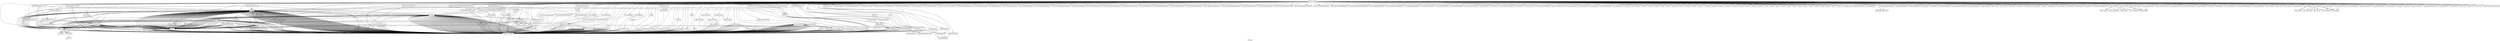 digraph "Call graph" {
	label="Call graph";

	Node0x80579baa0 [shape=record,label="{external node}"];
	Node0x80579baa0 -> Node0x80579bb30;
	Node0x80579baa0 -> Node0x80579bbf0;
	Node0x80579baa0 -> Node0x80579bc50;
	Node0x80579baa0 -> Node0x80579be60;
	Node0x80579baa0 -> Node0x80579bec0;
	Node0x80579baa0 -> Node0x80579bf20;
	Node0x80579baa0 -> Node0x80579bd10;
	Node0x80579baa0 -> Node0x80579c040;
	Node0x80579baa0 -> Node0x80579c160;
	Node0x80579baa0 -> Node0x80579c220;
	Node0x80579baa0 -> Node0x80579c280;
	Node0x80579baa0 -> Node0x80579c820;
	Node0x80579baa0 -> Node0x80579c940;
	Node0x80579baa0 -> Node0x80579cbe0;
	Node0x80579baa0 -> Node0x80579cc40;
	Node0x80579baa0 -> Node0x80579cca0;
	Node0x80579baa0 -> Node0x80579ca60;
	Node0x80579baa0 -> Node0x80579cac0;
	Node0x80579baa0 -> Node0x80579cd60;
	Node0x80579baa0 -> Node0x80579cdc0;
	Node0x80579baa0 -> Node0x80579ce80;
	Node0x80579baa0 -> Node0x80579cee0;
	Node0x80579baa0 -> Node0x80579cf40;
	Node0x80579baa0 -> Node0x80579cfa0;
	Node0x80579baa0 -> Node0x80576d000;
	Node0x80579baa0 -> Node0x80576d180;
	Node0x80579baa0 -> Node0x80576d240;
	Node0x80579baa0 -> Node0x80576d2a0;
	Node0x80579baa0 -> Node0x80576d300;
	Node0x80579baa0 -> Node0x80576d360;
	Node0x80579baa0 -> Node0x80576d3c0;
	Node0x80579baa0 -> Node0x80576d1e0;
	Node0x80579baa0 -> Node0x80576d420;
	Node0x80579baa0 -> Node0x80576d480;
	Node0x80579baa0 -> Node0x80576d4e0;
	Node0x80579baa0 -> Node0x80576d540;
	Node0x80579baa0 -> Node0x80576d5a0;
	Node0x80579baa0 -> Node0x80576d600;
	Node0x80579baa0 -> Node0x80576d660;
	Node0x80579baa0 -> Node0x80576d6c0;
	Node0x80579baa0 -> Node0x80576d720;
	Node0x80579baa0 -> Node0x80576d780;
	Node0x80579baa0 -> Node0x80576d7e0;
	Node0x80579baa0 -> Node0x80576d840;
	Node0x80579baa0 -> Node0x80576d8a0;
	Node0x80579baa0 -> Node0x80576d900;
	Node0x80579baa0 -> Node0x80576d960;
	Node0x80579baa0 -> Node0x80576d9c0;
	Node0x80579baa0 -> Node0x80576da20;
	Node0x80579baa0 -> Node0x80576da80;
	Node0x80579baa0 -> Node0x80576dae0;
	Node0x80579baa0 -> Node0x80576db40;
	Node0x80579baa0 -> Node0x80576dba0;
	Node0x80579baa0 -> Node0x80576dc00;
	Node0x80579baa0 -> Node0x80576dc60;
	Node0x80579baa0 -> Node0x80576dcc0;
	Node0x80579baa0 -> Node0x80576dd20;
	Node0x80579baa0 -> Node0x80576dd80;
	Node0x80579baa0 -> Node0x80576dde0;
	Node0x80579baa0 -> Node0x80576de40;
	Node0x80579baa0 -> Node0x80576dea0;
	Node0x80579baa0 -> Node0x80576df00;
	Node0x80579baa0 -> Node0x80576df60;
	Node0x80579baa0 -> Node0x80576dfc0;
	Node0x80579baa0 -> Node0x80576e020;
	Node0x80579baa0 -> Node0x80576e080;
	Node0x80579baa0 -> Node0x80576e0e0;
	Node0x80579baa0 -> Node0x80576e140;
	Node0x80579baa0 -> Node0x80576e1a0;
	Node0x80579baa0 -> Node0x80576e200;
	Node0x80579baa0 -> Node0x80576e260;
	Node0x80579baa0 -> Node0x80576e560;
	Node0x80579baa0 -> Node0x80576e320;
	Node0x80579baa0 -> Node0x80576e380;
	Node0x80579baa0 -> Node0x80576e5c0;
	Node0x80579baa0 -> Node0x80576e3e0;
	Node0x80579baa0 -> Node0x80576e440;
	Node0x80579baa0 -> Node0x80576e4a0;
	Node0x80579baa0 -> Node0x80576e500;
	Node0x80579baa0 -> Node0x80576e620;
	Node0x80579baa0 -> Node0x80576e680;
	Node0x80579baa0 -> Node0x80576e6e0;
	Node0x80579baa0 -> Node0x80576e740;
	Node0x80579baa0 -> Node0x80576e7a0;
	Node0x80579baa0 -> Node0x80576e800;
	Node0x80579baa0 -> Node0x80576e860;
	Node0x80579baa0 -> Node0x80576e8c0;
	Node0x80579baa0 -> Node0x80576e920;
	Node0x80579baa0 -> Node0x80576e980;
	Node0x80579baa0 -> Node0x80576e9e0;
	Node0x80579baa0 -> Node0x80576ea40;
	Node0x80579baa0 -> Node0x80576eaa0;
	Node0x80579baa0 -> Node0x80576eb00;
	Node0x80579baa0 -> Node0x80576eb60;
	Node0x80579baa0 -> Node0x80576ebc0;
	Node0x80579baa0 -> Node0x80576ec20;
	Node0x80579baa0 -> Node0x80576ec80;
	Node0x80579baa0 -> Node0x80576ece0;
	Node0x80579baa0 -> Node0x80579bf80;
	Node0x80579baa0 -> Node0x80576ed40;
	Node0x80579baa0 -> Node0x80576eda0;
	Node0x80579baa0 -> Node0x80576ee00;
	Node0x80579baa0 -> Node0x80576ee60;
	Node0x80579baa0 -> Node0x80576eec0;
	Node0x80579baa0 -> Node0x80576ef20;
	Node0x80579baa0 -> Node0x80576ef80;
	Node0x80579baa0 -> Node0x80576efe0;
	Node0x80579baa0 -> Node0x80576f040;
	Node0x80579baa0 -> Node0x80576f0a0;
	Node0x80579baa0 -> Node0x80576f100;
	Node0x80579baa0 -> Node0x80576f160;
	Node0x80579baa0 -> Node0x80576f1c0;
	Node0x80579baa0 -> Node0x80576f220;
	Node0x80579baa0 -> Node0x80576f280;
	Node0x80579baa0 -> Node0x80576f2e0;
	Node0x80579baa0 -> Node0x80576f340;
	Node0x80579baa0 -> Node0x80576f3a0;
	Node0x80579baa0 -> Node0x80576f400;
	Node0x80579baa0 -> Node0x80576f460;
	Node0x80579baa0 -> Node0x80576f4c0;
	Node0x80579baa0 -> Node0x80576f520;
	Node0x80579baa0 -> Node0x80576f580;
	Node0x80579baa0 -> Node0x80576f5e0;
	Node0x80579baa0 -> Node0x80576f640;
	Node0x80579baa0 -> Node0x80576f6a0;
	Node0x80579baa0 -> Node0x80576f700;
	Node0x80579baa0 -> Node0x80576f760;
	Node0x80579baa0 -> Node0x80576f7c0;
	Node0x80579baa0 -> Node0x80576f820;
	Node0x80579baa0 -> Node0x80576f880;
	Node0x80579baa0 -> Node0x80576f8e0;
	Node0x80579baa0 -> Node0x80576f940;
	Node0x80579baa0 -> Node0x80576f9a0;
	Node0x80579baa0 -> Node0x80576fa00;
	Node0x80579baa0 -> Node0x80576fa60;
	Node0x80579baa0 -> Node0x80576fac0;
	Node0x80579baa0 -> Node0x80576fb20;
	Node0x80579baa0 -> Node0x80576fb80;
	Node0x80579baa0 -> Node0x80576fbe0;
	Node0x80579baa0 -> Node0x80576fc40;
	Node0x80579baa0 -> Node0x80576fca0;
	Node0x80579baa0 -> Node0x80576fd00;
	Node0x80579baa0 -> Node0x80576fd60;
	Node0x80579baa0 -> Node0x80576fdc0;
	Node0x80579baa0 -> Node0x80576fe20;
	Node0x80579baa0 -> Node0x80576fe80;
	Node0x80579baa0 -> Node0x80576fee0;
	Node0x80579baa0 -> Node0x80576ff40;
	Node0x80579baa0 -> Node0x80576ffa0;
	Node0x80579baa0 -> Node0x80576d120;
	Node0x80579baa0 -> Node0x80500d000;
	Node0x80579baa0 -> Node0x80500d060;
	Node0x80579baa0 -> Node0x80579cb20;
	Node0x80579baa0 -> Node0x80500d0c0;
	Node0x80579baa0 -> Node0x80579c1c0;
	Node0x80579baa0 -> Node0x80500d120;
	Node0x80579baa0 -> Node0x80500d180;
	Node0x80579baa0 -> Node0x80500d1e0;
	Node0x80579baa0 -> Node0x80500d240;
	Node0x80579baa0 -> Node0x80500d2a0;
	Node0x80579baa0 -> Node0x80500d300;
	Node0x80579baa0 -> Node0x80500d360;
	Node0x80579baa0 -> Node0x80500d540;
	Node0x80579baa0 -> Node0x80500d600;
	Node0x80579baa0 -> Node0x80500d660;
	Node0x80579baa0 -> Node0x80500d6c0;
	Node0x80579baa0 -> Node0x80500d720;
	Node0x80579baa0 -> Node0x80500d780;
	Node0x80579baa0 -> Node0x80500d7e0;
	Node0x80579baa0 -> Node0x80500d840;
	Node0x80579baa0 -> Node0x80500d8a0;
	Node0x80579baa0 -> Node0x80500d900;
	Node0x80579baa0 -> Node0x80500d960;
	Node0x80579baa0 -> Node0x80500d9c0;
	Node0x80579baa0 -> Node0x80500da20;
	Node0x80579baa0 -> Node0x80500da80;
	Node0x80579baa0 -> Node0x80500dae0;
	Node0x80579baa0 -> Node0x80579bdd0;
	Node0x80579baa0 -> Node0x80500db40;
	Node0x80579baa0 -> Node0x80500dba0;
	Node0x80579baa0 -> Node0x80500dc00;
	Node0x80579baa0 -> Node0x80500dc60;
	Node0x80579baa0 -> Node0x80500dcc0;
	Node0x80579baa0 -> Node0x80500dd20;
	Node0x80579baa0 -> Node0x80500dd80;
	Node0x80579baa0 -> Node0x80500dde0;
	Node0x80579baa0 -> Node0x80500de40;
	Node0x80579baa0 -> Node0x80500dea0;
	Node0x80579baa0 -> Node0x80500df00;
	Node0x80579baa0 -> Node0x80500df60;
	Node0x80579baa0 -> Node0x80500e140;
	Node0x80579baa0 -> Node0x80500e200;
	Node0x80579baa0 -> Node0x80500e260;
	Node0x80579baa0 -> Node0x80500e2c0;
	Node0x80579baa0 -> Node0x80500e320;
	Node0x80579baa0 -> Node0x80500e380;
	Node0x80579baa0 -> Node0x80500e3e0;
	Node0x80579baa0 -> Node0x80500e440;
	Node0x80579baa0 -> Node0x80500e4a0;
	Node0x80579baa0 -> Node0x80500e500;
	Node0x80579baa0 -> Node0x80500e560;
	Node0x80579baa0 -> Node0x80500e5c0;
	Node0x80579baa0 -> Node0x80500e620;
	Node0x80579baa0 -> Node0x80500e680;
	Node0x80579baa0 -> Node0x80500e6e0;
	Node0x80579baa0 -> Node0x80579bfe0;
	Node0x80579baa0 -> Node0x80500e7a0;
	Node0x80579baa0 -> Node0x80500e860;
	Node0x80579baa0 -> Node0x80500e8c0;
	Node0x80579baa0 -> Node0x80500e920;
	Node0x80579baa0 -> Node0x80500eb00;
	Node0x80579baa0 -> Node0x80500ebc0;
	Node0x80579baa0 -> Node0x80500ec20;
	Node0x80579baa0 -> Node0x80500ec80;
	Node0x80579baa0 -> Node0x80500ece0;
	Node0x80579baa0 -> Node0x80500ed40;
	Node0x80579baa0 -> Node0x80500eda0;
	Node0x80579baa0 -> Node0x80500ee00;
	Node0x80579baa0 -> Node0x80500ee60;
	Node0x80579baa0 -> Node0x80500eec0;
	Node0x80579baa0 -> Node0x80500ef20;
	Node0x80579baa0 -> Node0x80500ef80;
	Node0x80579baa0 -> Node0x80500efe0;
	Node0x80579baa0 -> Node0x80500f040;
	Node0x80579baa0 -> Node0x80500f0a0;
	Node0x80579baa0 -> Node0x80500f100;
	Node0x80579baa0 -> Node0x80500f160;
	Node0x80579baa0 -> Node0x80500f220;
	Node0x80579baa0 -> Node0x80500f2e0;
	Node0x80579baa0 -> Node0x80579bd70;
	Node0x80579baa0 -> Node0x80500f340;
	Node0x80579baa0 -> Node0x80500f3a0;
	Node0x80579baa0 -> Node0x80500f400;
	Node0x80579baa0 -> Node0x80500f460;
	Node0x80579baa0 -> Node0x80500f4c0;
	Node0x80579baa0 -> Node0x80500f520;
	Node0x80579bb30 [shape=record,label="{XML_ParserCreate}"];
	Node0x80579bb30 -> Node0x80579bb90;
	Node0x80579bbf0 [shape=record,label="{llvm.dbg.value}"];
	Node0x80579bb90 [shape=record,label="{parserCreate}"];
	Node0x80579bb90 -> Node0x80579bad0;
	Node0x80579bb90 -> Node0x80579bc50;
	Node0x80579bb90 -> Node0x80579bad0;
	Node0x80579bb90 -> Node0x80579bad0;
	Node0x80579bb90 -> Node0x80579bad0;
	Node0x80579bb90 -> Node0x80579bad0;
	Node0x80579bb90 -> Node0x80579bad0;
	Node0x80579bb90 -> Node0x80579bad0;
	Node0x80579bb90 -> Node0x80579bad0;
	Node0x80579bb90 -> Node0x80579bad0;
	Node0x80579bb90 -> Node0x80579bad0;
	Node0x80579bb90 -> Node0x80579bcb0;
	Node0x80579bb90 -> Node0x80579bd10;
	Node0x80579bb90 -> Node0x80579bd70;
	Node0x80579bb90 -> Node0x80579bdd0;
	Node0x80579bc50 [shape=record,label="{malloc}"];
	Node0x80579bc50 -> Node0x80579bad0;
	Node0x80579be60 [shape=record,label="{realloc}"];
	Node0x80579be60 -> Node0x80579bad0;
	Node0x80579bec0 [shape=record,label="{free}"];
	Node0x80579bec0 -> Node0x80579bad0;
	Node0x80579bf20 [shape=record,label="{llvm.memset.p0i8.i64}"];
	Node0x80579bcb0 [shape=record,label="{parserInit}"];
	Node0x80579bcb0 -> Node0x80579bf80;
	Node0x80579bcb0 -> Node0x80579bad0;
	Node0x80579bcb0 -> Node0x80579bfe0;
	Node0x80579bd10 [shape=record,label="{XML_ParserFree}"];
	Node0x80579bd10 -> Node0x80579bad0;
	Node0x80579bd10 -> Node0x80579bad0;
	Node0x80579bd10 -> Node0x80579bad0;
	Node0x80579bd10 -> Node0x80579bad0;
	Node0x80579bd10 -> Node0x80579bad0;
	Node0x80579bd10 -> Node0x80579bad0;
	Node0x80579bd10 -> Node0x80579bad0;
	Node0x80579bd10 -> Node0x80579bad0;
	Node0x80579bd10 -> Node0x80579bad0;
	Node0x80579bd10 -> Node0x80579bad0;
	Node0x80579bd10 -> Node0x80579bad0;
	Node0x80579bd10 -> Node0x80579bad0;
	Node0x80579bd10 -> Node0x80579bad0;
	Node0x80579bd10 -> Node0x80579bad0;
	Node0x80579bd10 -> Node0x80579bad0;
	Node0x80579bd10 -> Node0x80579bad0;
	Node0x80579bd10 -> Node0x80579bad0;
	Node0x80579bd10 -> Node0x80579bad0;
	Node0x80579bd10 -> Node0x80579bad0;
	Node0x80579bd10 -> Node0x80579bad0;
	Node0x80579bd10 -> Node0x80579bad0;
	Node0x80579bd10 -> Node0x80579bad0;
	Node0x80579bd10 -> Node0x80579bad0;
	Node0x80579bd10 -> Node0x80579bad0;
	Node0x80579bd10 -> Node0x80579bad0;
	Node0x80579bd10 -> Node0x80579bad0;
	Node0x80579bd10 -> Node0x80579bad0;
	Node0x80579bd10 -> Node0x80579bad0;
	Node0x80579bd10 -> Node0x80579bad0;
	Node0x80579bd10 -> Node0x80579bad0;
	Node0x80579bd10 -> Node0x80579bad0;
	Node0x80579bd10 -> Node0x80579bad0;
	Node0x80579bd10 -> Node0x80579bad0;
	Node0x80579bd10 -> Node0x80579bad0;
	Node0x80579bd10 -> Node0x80579bad0;
	Node0x80579bd10 -> Node0x80579bad0;
	Node0x80579bd10 -> Node0x80579bad0;
	Node0x80579bd10 -> Node0x80579bad0;
	Node0x80579bd10 -> Node0x80579bad0;
	Node0x80579bd10 -> Node0x80579bad0;
	Node0x80579c040 [shape=record,label="{prologInitProcessor}"];
	Node0x80579c040 -> Node0x80579bad0;
	Node0x80579c040 -> Node0x80579c0a0;
	Node0x80579c040 -> Node0x80579bad0;
	Node0x80579c040 -> Node0x80579c100;
	Node0x80579c160 [shape=record,label="{llvm.memcpy.p0i8.p0i8.i64}"];
	Node0x80579c0a0 [shape=record,label="{handleUnknownEncoding}"];
	Node0x80579c0a0 -> Node0x80579bad0;
	Node0x80579c0a0 -> Node0x80579c1c0;
	Node0x80579c0a0 -> Node0x80579bad0;
	Node0x80579c0a0 -> Node0x80579bad0;
	Node0x80579c0a0 -> Node0x80579bad0;
	Node0x80579c0a0 -> Node0x80579bad0;
	Node0x80579c220 [shape=record,label="{prologProcessor}"];
	Node0x80579c220 -> Node0x80579bad0;
	Node0x80579c220 -> Node0x80579c100;
	Node0x80579c280 [shape=record,label="{llvm.lifetime.start.p0i8}"];
	Node0x80579c100 [shape=record,label="{doProlog}"];
	Node0x80579c100 -> Node0x80579bad0;
	Node0x80579c100 -> Node0x80579bad0;
	Node0x80579c100 -> Node0x80579c2e0;
	Node0x80579c100 -> Node0x80579c340;
	Node0x80579c100 -> Node0x80579bad0;
	Node0x80579c100 -> Node0x80579c340;
	Node0x80579c100 -> Node0x80579c340;
	Node0x80579c100 -> Node0x80579bad0;
	Node0x80579c100 -> Node0x80579c2e0;
	Node0x80579c100 -> Node0x80579c3a0;
	Node0x80579c100 -> Node0x80579bad0;
	Node0x80579c100 -> Node0x80579c340;
	Node0x80579c100 -> Node0x80579bad0;
	Node0x80579c100 -> Node0x80579c340;
	Node0x80579c100 -> Node0x80579c340;
	Node0x80579c100 -> Node0x80579bad0;
	Node0x80579c100 -> Node0x80579c340;
	Node0x80579c100 -> Node0x80579bad0;
	Node0x80579c100 -> Node0x80579c340;
	Node0x80579c100 -> Node0x80579c340;
	Node0x80579c100 -> Node0x80579bad0;
	Node0x80579c100 -> Node0x80579c3a0;
	Node0x80579c100 -> Node0x80579bad0;
	Node0x80579c100 -> Node0x80579bad0;
	Node0x80579c100 -> Node0x80579bad0;
	Node0x80579c100 -> Node0x80579c3a0;
	Node0x80579c100 -> Node0x80579bad0;
	Node0x80579c100 -> Node0x80579bad0;
	Node0x80579c100 -> Node0x80579c400;
	Node0x80579c100 -> Node0x80579bad0;
	Node0x80579c100 -> Node0x80579c340;
	Node0x80579c100 -> Node0x80579bad0;
	Node0x80579c100 -> Node0x80579c340;
	Node0x80579c100 -> Node0x80579c340;
	Node0x80579c100 -> Node0x80579c3a0;
	Node0x80579c100 -> Node0x80579c460;
	Node0x80579c100 -> Node0x80579c4c0;
	Node0x80579c100 -> Node0x80579c340;
	Node0x80579c100 -> Node0x80579c340;
	Node0x80579c100 -> Node0x80579bad0;
	Node0x80579c100 -> Node0x80579c340;
	Node0x80579c100 -> Node0x80579bad0;
	Node0x80579c100 -> Node0x80579bad0;
	Node0x80579c100 -> Node0x80579c340;
	Node0x80579c100 -> Node0x80579c340;
	Node0x80579c100 -> Node0x80579bad0;
	Node0x80579c100 -> Node0x80579c520;
	Node0x80579c100 -> Node0x80579c340;
	Node0x80579c100 -> Node0x80579bad0;
	Node0x80579c100 -> Node0x80579bad0;
	Node0x80579c100 -> Node0x80579c340;
	Node0x80579c100 -> Node0x80579c340;
	Node0x80579c100 -> Node0x80579bad0;
	Node0x80579c100 -> Node0x80579c580;
	Node0x80579c100 -> Node0x80579bad0;
	Node0x80579c100 -> Node0x80579c340;
	Node0x80579c100 -> Node0x80579bad0;
	Node0x80579c100 -> Node0x80579c340;
	Node0x80579c100 -> Node0x80579c340;
	Node0x80579c100 -> Node0x80579bad0;
	Node0x80579c100 -> Node0x80579c3a0;
	Node0x80579c100 -> Node0x80579c340;
	Node0x80579c100 -> Node0x80579bad0;
	Node0x80579c100 -> Node0x80579c340;
	Node0x80579c100 -> Node0x80579c340;
	Node0x80579c100 -> Node0x80579bad0;
	Node0x80579c100 -> Node0x80579c340;
	Node0x80579c100 -> Node0x80579bad0;
	Node0x80579c100 -> Node0x80579c340;
	Node0x80579c100 -> Node0x80579c340;
	Node0x80579c100 -> Node0x80579bad0;
	Node0x80579c100 -> Node0x80579bad0;
	Node0x80579c100 -> Node0x80579bad0;
	Node0x80579c100 -> Node0x80579c340;
	Node0x80579c100 -> Node0x80579bad0;
	Node0x80579c100 -> Node0x80579c340;
	Node0x80579c100 -> Node0x80579c340;
	Node0x80579c100 -> Node0x80579c3a0;
	Node0x80579c100 -> Node0x80579c340;
	Node0x80579c100 -> Node0x80579bad0;
	Node0x80579c100 -> Node0x80579c340;
	Node0x80579c100 -> Node0x80579c340;
	Node0x80579c100 -> Node0x80579c3a0;
	Node0x80579c100 -> Node0x80579c340;
	Node0x80579c100 -> Node0x80579bad0;
	Node0x80579c100 -> Node0x80579c340;
	Node0x80579c100 -> Node0x80579c340;
	Node0x80579c100 -> Node0x80579bad0;
	Node0x80579c100 -> Node0x80579c340;
	Node0x80579c100 -> Node0x80579bad0;
	Node0x80579c100 -> Node0x80579c340;
	Node0x80579c100 -> Node0x80579c340;
	Node0x80579c100 -> Node0x80579c340;
	Node0x80579c100 -> Node0x80579bad0;
	Node0x80579c100 -> Node0x80579c340;
	Node0x80579c100 -> Node0x80579c340;
	Node0x80579c100 -> Node0x80579bad0;
	Node0x80579c100 -> Node0x80579bad0;
	Node0x80579c100 -> Node0x80579bad0;
	Node0x80579c100 -> Node0x80579bad0;
	Node0x80579c100 -> Node0x80579bad0;
	Node0x80579c100 -> Node0x80579c5e0;
	Node0x80579c100 -> Node0x80579bad0;
	Node0x80579c100 -> Node0x80579bad0;
	Node0x80579c100 -> Node0x80579bad0;
	Node0x80579c100 -> Node0x80579c640;
	Node0x80579c100 -> Node0x80579c340;
	Node0x80579c100 -> Node0x80579bad0;
	Node0x80579c100 -> Node0x80579c340;
	Node0x80579c100 -> Node0x80579c340;
	Node0x80579c100 -> Node0x80579c3a0;
	Node0x80579c100 -> Node0x80579bad0;
	Node0x80579c100 -> Node0x80579bad0;
	Node0x80579c100 -> Node0x80579c6a0;
	Node0x80579c100 -> Node0x80579bad0;
	Node0x80579c100 -> Node0x80579c340;
	Node0x80579c100 -> Node0x80579bad0;
	Node0x80579c100 -> Node0x80579c340;
	Node0x80579c100 -> Node0x80579c340;
	Node0x80579c100 -> Node0x80579c3a0;
	Node0x80579c100 -> Node0x80579c460;
	Node0x80579c100 -> Node0x80579bad0;
	Node0x80579c100 -> Node0x80579bad0;
	Node0x80579c100 -> Node0x80579c640;
	Node0x80579c100 -> Node0x80579c340;
	Node0x80579c100 -> Node0x80579bad0;
	Node0x80579c100 -> Node0x80579c340;
	Node0x80579c100 -> Node0x80579c340;
	Node0x80579c100 -> Node0x80579c3a0;
	Node0x80579c100 -> Node0x80579c460;
	Node0x80579c100 -> Node0x80579bad0;
	Node0x80579c100 -> Node0x80579c700;
	Node0x80579c100 -> Node0x80579bad0;
	Node0x80579c100 -> Node0x80579c760;
	Node0x80579c100 -> Node0x80579c7c0;
	Node0x80579c100 -> Node0x80579bad0;
	Node0x80579c100 -> Node0x80579bad0;
	Node0x80579c100 -> Node0x80579bad0;
	Node0x80579c100 -> Node0x80579bad0;
	Node0x80579c820 [shape=record,label="{llvm.lifetime.end.p0i8}"];
	Node0x80579c2e0 [shape=record,label="{processXmlDecl}"];
	Node0x80579c2e0 -> Node0x80579bad0;
	Node0x80579c2e0 -> Node0x80579bad0;
	Node0x80579c2e0 -> Node0x80579c340;
	Node0x80579c2e0 -> Node0x80579bad0;
	Node0x80579c2e0 -> Node0x80579c340;
	Node0x80579c2e0 -> Node0x80579c340;
	Node0x80579c2e0 -> Node0x80579c340;
	Node0x80579c2e0 -> Node0x80579bad0;
	Node0x80579c2e0 -> Node0x80579c340;
	Node0x80579c2e0 -> Node0x80579c340;
	Node0x80579c2e0 -> Node0x80579bad0;
	Node0x80579c2e0 -> Node0x80579bad0;
	Node0x80579c2e0 -> Node0x80579bad0;
	Node0x80579c2e0 -> Node0x80579bad0;
	Node0x80579c2e0 -> Node0x80579bad0;
	Node0x80579c2e0 -> Node0x80579c340;
	Node0x80579c2e0 -> Node0x80579bad0;
	Node0x80579c2e0 -> Node0x80579c340;
	Node0x80579c2e0 -> Node0x80579c340;
	Node0x80579c2e0 -> Node0x80579c0a0;
	Node0x80579c5e0 [shape=record,label="{doIgnoreSection}"];
	Node0x80579c5e0 -> Node0x80579bad0;
	Node0x80579c5e0 -> Node0x80579bad0;
	Node0x80579c5e0 -> Node0x80579bad0;
	Node0x80579c5e0 -> Node0x80579bad0;
	Node0x80579c340 [shape=record,label="{poolGrow}"];
	Node0x80579c340 -> Node0x80579bad0;
	Node0x80579c340 -> Node0x80579bad0;
	Node0x80579c3a0 [shape=record,label="{lookup}"];
	Node0x80579c3a0 -> Node0x80579bad0;
	Node0x80579c3a0 -> Node0x80579c880;
	Node0x80579c3a0 -> Node0x80579c8e0;
	Node0x80579c3a0 -> Node0x80579c880;
	Node0x80579c3a0 -> Node0x80579c8e0;
	Node0x80579c3a0 -> Node0x80579bad0;
	Node0x80579c3a0 -> Node0x80579c880;
	Node0x80579c3a0 -> Node0x80579c8e0;
	Node0x80579c3a0 -> Node0x80579bad0;
	Node0x80579c3a0 -> Node0x80579bad0;
	Node0x80579c940 [shape=record,label="{contentProcessor}"];
	Node0x80579c940 -> Node0x80579c400;
	Node0x80579c940 -> Node0x80579c9a0;
	Node0x80579c400 [shape=record,label="{doContent}"];
	Node0x80579c400 -> Node0x80579bad0;
	Node0x80579c400 -> Node0x80579bad0;
	Node0x80579c400 -> Node0x80579bad0;
	Node0x80579c400 -> Node0x80579bad0;
	Node0x80579c400 -> Node0x80579bad0;
	Node0x80579c400 -> Node0x80579bad0;
	Node0x80579c400 -> Node0x80579bad0;
	Node0x80579c400 -> Node0x80579bad0;
	Node0x80579c400 -> Node0x80579bad0;
	Node0x80579c400 -> Node0x80579bad0;
	Node0x80579c400 -> Node0x80579c340;
	Node0x80579c400 -> Node0x80579bad0;
	Node0x80579c400 -> Node0x80579c340;
	Node0x80579c400 -> Node0x80579c340;
	Node0x80579c400 -> Node0x80579c3a0;
	Node0x80579c400 -> Node0x80579bad0;
	Node0x80579c400 -> Node0x80579bad0;
	Node0x80579c400 -> Node0x80579bad0;
	Node0x80579c400 -> Node0x80579bad0;
	Node0x80579c400 -> Node0x80579bad0;
	Node0x80579c400 -> Node0x80579bad0;
	Node0x80579c400 -> Node0x80579bad0;
	Node0x80579c400 -> Node0x80579bad0;
	Node0x80579c400 -> Node0x80579c6a0;
	Node0x80579c400 -> Node0x80579c340;
	Node0x80579c400 -> Node0x80579c340;
	Node0x80579c400 -> Node0x80579c340;
	Node0x80579c400 -> Node0x80579c340;
	Node0x80579c400 -> Node0x80579c340;
	Node0x80579c400 -> Node0x80579c340;
	Node0x80579c400 -> Node0x80579c340;
	Node0x80579c400 -> Node0x80579c340;
	Node0x80579c400 -> Node0x80579c340;
	Node0x80579c400 -> Node0x80579bad0;
	Node0x80579c400 -> Node0x80579bad0;
	Node0x80579c400 -> Node0x80579bad0;
	Node0x80579c400 -> Node0x80579bad0;
	Node0x80579c400 -> Node0x80579bad0;
	Node0x80579c400 -> Node0x80579bad0;
	Node0x80579c400 -> Node0x80579bad0;
	Node0x80579c400 -> Node0x80579bad0;
	Node0x80579c400 -> Node0x80579bad0;
	Node0x80579c400 -> Node0x80579bad0;
	Node0x80579c400 -> Node0x80579bad0;
	Node0x80579c400 -> Node0x80579ca00;
	Node0x80579c400 -> Node0x80579bad0;
	Node0x80579c400 -> Node0x80579bad0;
	Node0x80579c400 -> Node0x80579bad0;
	Node0x80579c400 -> Node0x80579bad0;
	Node0x80579c400 -> Node0x80579bad0;
	Node0x80579c400 -> Node0x80579c340;
	Node0x80579c400 -> Node0x80579bad0;
	Node0x80579c400 -> Node0x80579c340;
	Node0x80579c400 -> Node0x80579c340;
	Node0x80579c400 -> Node0x80579ca00;
	Node0x80579c400 -> Node0x80579bad0;
	Node0x80579c400 -> Node0x80579bad0;
	Node0x80579c400 -> Node0x80579bad0;
	Node0x80579c400 -> Node0x80579bad0;
	Node0x80579c400 -> Node0x80579bad0;
	Node0x80579c400 -> Node0x80579bad0;
	Node0x80579c400 -> Node0x80579bad0;
	Node0x80579c400 -> Node0x80579ca60;
	Node0x80579c400 -> Node0x80579bad0;
	Node0x80579c400 -> Node0x80579cac0;
	Node0x80579c400 -> Node0x80579bad0;
	Node0x80579c400 -> Node0x80579bad0;
	Node0x80579c400 -> Node0x80579bad0;
	Node0x80579c400 -> Node0x80579bad0;
	Node0x80579c400 -> Node0x80579bad0;
	Node0x80579c400 -> Node0x80579ca60;
	Node0x80579c400 -> Node0x80579bad0;
	Node0x80579c400 -> Node0x80579cb20;
	Node0x80579c400 -> Node0x80579bad0;
	Node0x80579c400 -> Node0x80579bad0;
	Node0x80579c400 -> Node0x80579bad0;
	Node0x80579c400 -> Node0x80579bad0;
	Node0x80579c400 -> Node0x80579bad0;
	Node0x80579c400 -> Node0x80579bad0;
	Node0x80579c400 -> Node0x80579bad0;
	Node0x80579c400 -> Node0x80579bad0;
	Node0x80579c400 -> Node0x80579bad0;
	Node0x80579c400 -> Node0x80579bad0;
	Node0x80579c400 -> Node0x80579bad0;
	Node0x80579c400 -> Node0x80579bad0;
	Node0x80579c400 -> Node0x80579cb80;
	Node0x80579c400 -> Node0x80579bad0;
	Node0x80579c400 -> Node0x80579bad0;
	Node0x80579c400 -> Node0x80579bad0;
	Node0x80579c400 -> Node0x80579bad0;
	Node0x80579c400 -> Node0x80579bad0;
	Node0x80579c400 -> Node0x80579bad0;
	Node0x80579c400 -> Node0x80579bad0;
	Node0x80579c400 -> Node0x80579bad0;
	Node0x80579c400 -> Node0x80579bad0;
	Node0x80579c400 -> Node0x80579bad0;
	Node0x80579c400 -> Node0x80579bad0;
	Node0x80579c400 -> Node0x80579bad0;
	Node0x80579c400 -> Node0x80579c760;
	Node0x80579c400 -> Node0x80579c7c0;
	Node0x80579c400 -> Node0x80579bad0;
	Node0x80579c400 -> Node0x80579bad0;
	Node0x80579c400 -> Node0x80579bad0;
	Node0x80579c460 [shape=record,label="{setElementTypePrefix}"];
	Node0x80579c460 -> Node0x80579c340;
	Node0x80579c460 -> Node0x80579c340;
	Node0x80579c460 -> Node0x80579c3a0;
	Node0x80579c4c0 [shape=record,label="{getAttributeId}"];
	Node0x80579c4c0 -> Node0x80579c340;
	Node0x80579c4c0 -> Node0x80579c340;
	Node0x80579c4c0 -> Node0x80579bad0;
	Node0x80579c4c0 -> Node0x80579c340;
	Node0x80579c4c0 -> Node0x80579c340;
	Node0x80579c4c0 -> Node0x80579c3a0;
	Node0x80579c4c0 -> Node0x80579c3a0;
	Node0x80579c4c0 -> Node0x80579c340;
	Node0x80579c4c0 -> Node0x80579c340;
	Node0x80579c4c0 -> Node0x80579c3a0;
	Node0x80579c520 [shape=record,label="{appendAttributeValue}"];
	Node0x80579c520 -> Node0x80579bad0;
	Node0x80579c520 -> Node0x80579bad0;
	Node0x80579c520 -> Node0x80579cb20;
	Node0x80579c520 -> Node0x80579c340;
	Node0x80579c520 -> Node0x80579c340;
	Node0x80579c520 -> Node0x80579bad0;
	Node0x80579c520 -> Node0x80579c340;
	Node0x80579c520 -> Node0x80579c340;
	Node0x80579c520 -> Node0x80579bad0;
	Node0x80579c520 -> Node0x80579c340;
	Node0x80579c520 -> Node0x80579c340;
	Node0x80579c520 -> Node0x80579bad0;
	Node0x80579c520 -> Node0x80579c340;
	Node0x80579c520 -> Node0x80579c340;
	Node0x80579c520 -> Node0x80579c3a0;
	Node0x80579c520 -> Node0x80579c520;
	Node0x80579c580 [shape=record,label="{storeEntityValue}"];
	Node0x80579c580 -> Node0x80579c340;
	Node0x80579c580 -> Node0x80579bad0;
	Node0x80579c580 -> Node0x80579c340;
	Node0x80579c580 -> Node0x80579bad0;
	Node0x80579c580 -> Node0x80579c340;
	Node0x80579c580 -> Node0x80579c340;
	Node0x80579c580 -> Node0x80579c3a0;
	Node0x80579c580 -> Node0x80579bad0;
	Node0x80579c580 -> Node0x80579c580;
	Node0x80579c580 -> Node0x80579c340;
	Node0x80579c580 -> Node0x80579bad0;
	Node0x80579c580 -> Node0x80579c340;
	Node0x80579c580 -> Node0x80579c340;
	Node0x80579c580 -> Node0x80579bad0;
	Node0x80579c580 -> Node0x80579cb20;
	Node0x80579c580 -> Node0x80579c340;
	Node0x80579cbe0 [shape=record,label="{ignoreSectionProcessor}"];
	Node0x80579cbe0 -> Node0x80579c5e0;
	Node0x80579cbe0 -> Node0x80579bad0;
	Node0x80579cbe0 -> Node0x80579c100;
	Node0x80579c640 [shape=record,label="{nextScaffoldPart}"];
	Node0x80579c640 -> Node0x80579bad0;
	Node0x80579c640 -> Node0x80579bad0;
	Node0x80579c640 -> Node0x80579bad0;
	Node0x80579c6a0 [shape=record,label="{processInternalEntity}"];
	Node0x80579c6a0 -> Node0x80579bad0;
	Node0x80579c6a0 -> Node0x80579bad0;
	Node0x80579c6a0 -> Node0x80579c100;
	Node0x80579c6a0 -> Node0x80579c400;
	Node0x80579c700 [shape=record,label="{build_node}"];
	Node0x80579c700 -> Node0x80579c700;
	Node0x80579c760 [shape=record,label="{reportProcessingInstruction}"];
	Node0x80579c760 -> Node0x80579bad0;
	Node0x80579c760 -> Node0x80579bad0;
	Node0x80579c760 -> Node0x80579bad0;
	Node0x80579c760 -> Node0x80579bad0;
	Node0x80579c760 -> Node0x80579c340;
	Node0x80579c760 -> Node0x80579bad0;
	Node0x80579c760 -> Node0x80579c340;
	Node0x80579c760 -> Node0x80579c340;
	Node0x80579c760 -> Node0x80579bad0;
	Node0x80579c760 -> Node0x80579c340;
	Node0x80579c760 -> Node0x80579bad0;
	Node0x80579c760 -> Node0x80579c340;
	Node0x80579c760 -> Node0x80579c340;
	Node0x80579c760 -> Node0x80579bad0;
	Node0x80579c7c0 [shape=record,label="{reportComment}"];
	Node0x80579c7c0 -> Node0x80579bad0;
	Node0x80579c7c0 -> Node0x80579bad0;
	Node0x80579c7c0 -> Node0x80579bad0;
	Node0x80579c7c0 -> Node0x80579c340;
	Node0x80579c7c0 -> Node0x80579bad0;
	Node0x80579c7c0 -> Node0x80579c340;
	Node0x80579c7c0 -> Node0x80579c340;
	Node0x80579c7c0 -> Node0x80579bad0;
	Node0x80579cc40 [shape=record,label="{internalEntityProcessor}"];
	Node0x80579cc40 -> Node0x80579bad0;
	Node0x80579cc40 -> Node0x80579c100;
	Node0x80579cc40 -> Node0x80579c400;
	Node0x80579cc40 -> Node0x80579bad0;
	Node0x80579cc40 -> Node0x80579c100;
	Node0x80579cc40 -> Node0x80579c400;
	Node0x80579cca0 [shape=record,label="{llvm.dbg.declare}"];
	Node0x80579ca00 [shape=record,label="{storeAtts}"];
	Node0x80579ca00 -> Node0x80579c3a0;
	Node0x80579ca00 -> Node0x80579c340;
	Node0x80579ca00 -> Node0x80579c3a0;
	Node0x80579ca00 -> Node0x80579c460;
	Node0x80579ca00 -> Node0x80579bad0;
	Node0x80579ca00 -> Node0x80579bad0;
	Node0x80579ca00 -> Node0x80579bad0;
	Node0x80579ca00 -> Node0x80579bad0;
	Node0x80579ca00 -> Node0x80579c4c0;
	Node0x80579ca00 -> Node0x80579c520;
	Node0x80579ca00 -> Node0x80579c340;
	Node0x80579ca00 -> Node0x80579c340;
	Node0x80579ca00 -> Node0x80579bad0;
	Node0x80579ca00 -> Node0x80579c340;
	Node0x80579ca00 -> Node0x80579c340;
	Node0x80579ca00 -> Node0x80579cd00;
	Node0x80579ca00 -> Node0x80579bad0;
	Node0x80579ca00 -> Node0x80579c4c0;
	Node0x80579ca00 -> Node0x80579cd00;
	Node0x80579ca00 -> Node0x80579bad0;
	Node0x80579ca00 -> Node0x80579c3a0;
	Node0x80579ca00 -> Node0x80579c340;
	Node0x80579ca00 -> Node0x80579c880;
	Node0x80579ca00 -> Node0x80579c880;
	Node0x80579ca00 -> Node0x80579c340;
	Node0x80579ca00 -> Node0x80579c8e0;
	Node0x80579ca00 -> Node0x80579c340;
	Node0x80579ca00 -> Node0x80579bad0;
	Node0x80579ca00 -> Node0x80579bad0;
	Node0x80579ca60 [shape=record,label="{epilogProcessor}"];
	Node0x80579ca60 -> Node0x80579bad0;
	Node0x80579ca60 -> Node0x80579bad0;
	Node0x80579ca60 -> Node0x80579bad0;
	Node0x80579ca60 -> Node0x80579bad0;
	Node0x80579ca60 -> Node0x80579bad0;
	Node0x80579ca60 -> Node0x80579bad0;
	Node0x80579ca60 -> Node0x80579bad0;
	Node0x80579ca60 -> Node0x80579c760;
	Node0x80579ca60 -> Node0x80579c7c0;
	Node0x80579cac0 [shape=record,label="{memcmp}"];
	Node0x80579cac0 -> Node0x80579bad0;
	Node0x80579cb80 [shape=record,label="{doCdataSection}"];
	Node0x80579cb80 -> Node0x80579bad0;
	Node0x80579cb80 -> Node0x80579bad0;
	Node0x80579cb80 -> Node0x80579bad0;
	Node0x80579cb80 -> Node0x80579bad0;
	Node0x80579cb80 -> Node0x80579bad0;
	Node0x80579cb80 -> Node0x80579bad0;
	Node0x80579cb80 -> Node0x80579bad0;
	Node0x80579cb80 -> Node0x80579bad0;
	Node0x80579cb80 -> Node0x80579bad0;
	Node0x80579cb80 -> Node0x80579bad0;
	Node0x80579cb80 -> Node0x80579bad0;
	Node0x80579cb80 -> Node0x80579bad0;
	Node0x80579cb80 -> Node0x80579bad0;
	Node0x80579cb80 -> Node0x80579bad0;
	Node0x80579cb80 -> Node0x80579bad0;
	Node0x80579cd60 [shape=record,label="{cdataSectionProcessor}"];
	Node0x80579cd60 -> Node0x80579cb80;
	Node0x80579cd60 -> Node0x80579c400;
	Node0x80579cd60 -> Node0x80579bad0;
	Node0x80579cd60 -> Node0x80579c400;
	Node0x80579cd60 -> Node0x80579bad0;
	Node0x80579cdc0 [shape=record,label="{externalEntityContentProcessor}"];
	Node0x80579cdc0 -> Node0x80579c400;
	Node0x80579cdc0 -> Node0x80579c9a0;
	Node0x80579c9a0 [shape=record,label="{storeRawNames}"];
	Node0x80579c9a0 -> Node0x80579bad0;
	Node0x80579cd00 [shape=record,label="{addBinding}"];
	Node0x80579cd00 -> Node0x80579bad0;
	Node0x80579cd00 -> Node0x80579bad0;
	Node0x80579cd00 -> Node0x80579bad0;
	Node0x80579cd00 -> Node0x80579bad0;
	Node0x80579cd00 -> Node0x80579bad0;
	Node0x80579c880 [shape=record,label="{sip24_update}"];
	Node0x80579c880 -> Node0x80579ce20;
	Node0x80579c8e0 [shape=record,label="{sip24_final}"];
	Node0x80579ce20 [shape=record,label="{sip_round}"];
	Node0x80579ce80 [shape=record,label="{XML_ParserCreate_MM}"];
	Node0x80579ce80 -> Node0x80579bb90;
	Node0x80579cee0 [shape=record,label="{XML_ParserCreateNS}"];
	Node0x80579cee0 -> Node0x80579bb90;
	Node0x80579cf40 [shape=record,label="{XML_ParserReset}"];
	Node0x80579cf40 -> Node0x80579bad0;
	Node0x80579cf40 -> Node0x80579bad0;
	Node0x80579cf40 -> Node0x80579bad0;
	Node0x80579cf40 -> Node0x80579bcb0;
	Node0x80579cf40 -> Node0x80579bad0;
	Node0x80579cf40 -> Node0x80579bad0;
	Node0x80579cf40 -> Node0x80579bad0;
	Node0x80579cf40 -> Node0x80579bad0;
	Node0x80579cf40 -> Node0x80579bad0;
	Node0x80579cf40 -> Node0x80579bad0;
	Node0x80579cf40 -> Node0x80579bad0;
	Node0x80579cf40 -> Node0x80579bad0;
	Node0x80579cfa0 [shape=record,label="{XML_SetEncoding}"];
	Node0x80579cfa0 -> Node0x80579bad0;
	Node0x80579cfa0 -> Node0x80579bad0;
	Node0x80576d000 [shape=record,label="{XML_ExternalEntityParserCreate}"];
	Node0x80576d000 -> Node0x80579bb90;
	Node0x80576d000 -> Node0x80579bb90;
	Node0x80576d000 -> Node0x80579c340;
	Node0x80576d000 -> Node0x80579c3a0;
	Node0x80576d000 -> Node0x80579c340;
	Node0x80576d000 -> Node0x80579c340;
	Node0x80576d000 -> Node0x80579c3a0;
	Node0x80576d000 -> Node0x80579c3a0;
	Node0x80576d000 -> Node0x80579c340;
	Node0x80576d000 -> Node0x80579c3a0;
	Node0x80576d000 -> Node0x80579bad0;
	Node0x80576d000 -> Node0x80579c3a0;
	Node0x80576d000 -> Node0x80579c3a0;
	Node0x80576d000 -> Node0x80579c3a0;
	Node0x80576d000 -> Node0x80579c340;
	Node0x80576d000 -> Node0x80576d060;
	Node0x80576d000 -> Node0x80576d060;
	Node0x80576d000 -> Node0x80576d0c0;
	Node0x80576d000 -> Node0x80579bd10;
	Node0x80576d000 -> Node0x80576d120;
	Node0x80576d060 [shape=record,label="{copyEntityTable}"];
	Node0x80576d060 -> Node0x80579c340;
	Node0x80576d060 -> Node0x80579c3a0;
	Node0x80576d060 -> Node0x80579c340;
	Node0x80576d060 -> Node0x80579c340;
	Node0x80576d060 -> Node0x80579c340;
	Node0x80576d060 -> Node0x80579c340;
	Node0x80576d060 -> Node0x80579c340;
	Node0x80576d060 -> Node0x80579c340;
	Node0x80576d0c0 [shape=record,label="{setContext}"];
	Node0x80576d0c0 -> Node0x80579c340;
	Node0x80576d0c0 -> Node0x80579c3a0;
	Node0x80576d0c0 -> Node0x80579c340;
	Node0x80576d0c0 -> Node0x80579c3a0;
	Node0x80576d0c0 -> Node0x80579c340;
	Node0x80576d0c0 -> Node0x80579c340;
	Node0x80576d0c0 -> Node0x80579c340;
	Node0x80576d0c0 -> Node0x80579cd00;
	Node0x80576d0c0 -> Node0x80579c340;
	Node0x80576d180 [shape=record,label="{externalEntityInitProcessor}"];
	Node0x80576d180 -> Node0x80579bad0;
	Node0x80576d180 -> Node0x80579c0a0;
	Node0x80576d180 -> Node0x80579bad0;
	Node0x80576d180 -> Node0x80576d1e0;
	Node0x80576d240 [shape=record,label="{externalParEntInitProcessor}"];
	Node0x80576d240 -> Node0x80579bad0;
	Node0x80576d240 -> Node0x80579c0a0;
	Node0x80576d240 -> Node0x80576d2a0;
	Node0x80576d240 -> Node0x80579bad0;
	Node0x80576d240 -> Node0x80579bad0;
	Node0x80576d240 -> Node0x80579c100;
	Node0x80576d2a0 [shape=record,label="{entityValueInitProcessor}"];
	Node0x80576d2a0 -> Node0x80579bad0;
	Node0x80576d2a0 -> Node0x80579c580;
	Node0x80576d2a0 -> Node0x80579c2e0;
	Node0x80576d2a0 -> Node0x80579bad0;
	Node0x80576d2a0 -> Node0x80579c580;
	Node0x80576d2a0 -> Node0x80579bad0;
	Node0x80576d2a0 -> Node0x80579bad0;
	Node0x80576d300 [shape=record,label="{externalParEntProcessor}"];
	Node0x80576d300 -> Node0x80579bad0;
	Node0x80576d300 -> Node0x80579bad0;
	Node0x80576d300 -> Node0x80579c100;
	Node0x80576d360 [shape=record,label="{entityValueProcessor}"];
	Node0x80576d360 -> Node0x80579bad0;
	Node0x80576d360 -> Node0x80579c580;
	Node0x80576d360 -> Node0x80579bad0;
	Node0x80576d3c0 [shape=record,label="{externalEntityInitProcessor2}"];
	Node0x80576d3c0 -> Node0x80579bad0;
	Node0x80576d3c0 -> Node0x80576d1e0;
	Node0x80576d1e0 [shape=record,label="{externalEntityInitProcessor3}"];
	Node0x80576d1e0 -> Node0x80579bad0;
	Node0x80576d1e0 -> Node0x80579c2e0;
	Node0x80576d1e0 -> Node0x80579c400;
	Node0x80576d1e0 -> Node0x80579bad0;
	Node0x80576d420 [shape=record,label="{XML_UseParserAsHandlerArg}"];
	Node0x80576d480 [shape=record,label="{XML_UseForeignDTD}"];
	Node0x80576d4e0 [shape=record,label="{XML_SetReturnNSTriplet}"];
	Node0x80576d540 [shape=record,label="{XML_SetUserData}"];
	Node0x80576d5a0 [shape=record,label="{XML_SetBase}"];
	Node0x80576d5a0 -> Node0x80579c340;
	Node0x80576d600 [shape=record,label="{XML_GetBase}"];
	Node0x80576d660 [shape=record,label="{XML_GetSpecifiedAttributeCount}"];
	Node0x80576d6c0 [shape=record,label="{XML_GetIdAttributeIndex}"];
	Node0x80576d720 [shape=record,label="{XML_SetElementHandler}"];
	Node0x80576d780 [shape=record,label="{XML_SetStartElementHandler}"];
	Node0x80576d7e0 [shape=record,label="{XML_SetEndElementHandler}"];
	Node0x80576d840 [shape=record,label="{XML_SetCharacterDataHandler}"];
	Node0x80576d8a0 [shape=record,label="{XML_SetProcessingInstructionHandler}"];
	Node0x80576d900 [shape=record,label="{XML_SetCommentHandler}"];
	Node0x80576d960 [shape=record,label="{XML_SetCdataSectionHandler}"];
	Node0x80576d9c0 [shape=record,label="{XML_SetStartCdataSectionHandler}"];
	Node0x80576da20 [shape=record,label="{XML_SetEndCdataSectionHandler}"];
	Node0x80576da80 [shape=record,label="{XML_SetDefaultHandler}"];
	Node0x80576dae0 [shape=record,label="{XML_SetDefaultHandlerExpand}"];
	Node0x80576db40 [shape=record,label="{XML_SetDoctypeDeclHandler}"];
	Node0x80576dba0 [shape=record,label="{XML_SetStartDoctypeDeclHandler}"];
	Node0x80576dc00 [shape=record,label="{XML_SetEndDoctypeDeclHandler}"];
	Node0x80576dc60 [shape=record,label="{XML_SetUnparsedEntityDeclHandler}"];
	Node0x80576dcc0 [shape=record,label="{XML_SetNotationDeclHandler}"];
	Node0x80576dd20 [shape=record,label="{XML_SetNamespaceDeclHandler}"];
	Node0x80576dd80 [shape=record,label="{XML_SetStartNamespaceDeclHandler}"];
	Node0x80576dde0 [shape=record,label="{XML_SetEndNamespaceDeclHandler}"];
	Node0x80576de40 [shape=record,label="{XML_SetNotStandaloneHandler}"];
	Node0x80576dea0 [shape=record,label="{XML_SetExternalEntityRefHandler}"];
	Node0x80576df00 [shape=record,label="{XML_SetExternalEntityRefHandlerArg}"];
	Node0x80576df60 [shape=record,label="{XML_SetSkippedEntityHandler}"];
	Node0x80576dfc0 [shape=record,label="{XML_SetUnknownEncodingHandler}"];
	Node0x80576e020 [shape=record,label="{XML_SetElementDeclHandler}"];
	Node0x80576e080 [shape=record,label="{XML_SetAttlistDeclHandler}"];
	Node0x80576e0e0 [shape=record,label="{XML_SetEntityDeclHandler}"];
	Node0x80576e140 [shape=record,label="{XML_SetXmlDeclHandler}"];
	Node0x80576e1a0 [shape=record,label="{XML_SetParamEntityParsing}"];
	Node0x80576e200 [shape=record,label="{XML_SetHashSalt}"];
	Node0x80576e260 [shape=record,label="{XML_Parse}"];
	Node0x80576e260 -> Node0x80576e2c0;
	Node0x80576e260 -> Node0x80579bad0;
	Node0x80576e260 -> Node0x80579bad0;
	Node0x80576e260 -> Node0x80576e320;
	Node0x80576e260 -> Node0x80576e380;
	Node0x80576e2c0 [shape=record,label="{startParsing}"];
	Node0x80576e2c0 -> Node0x80576e3e0;
	Node0x80576e2c0 -> Node0x80576e440;
	Node0x80576e2c0 -> Node0x80576e4a0;
	Node0x80576e2c0 -> Node0x80576e500;
	Node0x80576e2c0 -> Node0x80576d0c0;
	Node0x80576e560 [shape=record,label="{errorProcessor}"];
	Node0x80576e320 [shape=record,label="{XML_GetBuffer}"];
	Node0x80576e320 -> Node0x80579bad0;
	Node0x80576e320 -> Node0x80579bad0;
	Node0x80576e380 [shape=record,label="{XML_ParseBuffer}"];
	Node0x80576e380 -> Node0x80576e2c0;
	Node0x80576e380 -> Node0x80579bad0;
	Node0x80576e380 -> Node0x80579bad0;
	Node0x80576e5c0 [shape=record,label="{llvm.memmove.p0i8.p0i8.i64}"];
	Node0x80576e3e0 [shape=record,label="{arc4random_buf}"];
	Node0x80576e3e0 -> Node0x80579bad0;
	Node0x80576e440 [shape=record,label="{getenv}"];
	Node0x80576e440 -> Node0x80579bad0;
	Node0x80576e4a0 [shape=record,label="{strcmp}"];
	Node0x80576e4a0 -> Node0x80579bad0;
	Node0x80576e500 [shape=record,label="{fprintf}"];
	Node0x80576e500 -> Node0x80579bad0;
	Node0x80576e620 [shape=record,label="{XML_StopParser}"];
	Node0x80576e680 [shape=record,label="{XML_ResumeParser}"];
	Node0x80576e680 -> Node0x80579bad0;
	Node0x80576e680 -> Node0x80579bad0;
	Node0x80576e6e0 [shape=record,label="{XML_GetParsingStatus}"];
	Node0x80576e6e0 -> Node0x80576e740;
	Node0x80576e740 [shape=record,label="{__assert}"];
	Node0x80576e740 -> Node0x80579bad0;
	Node0x80576e7a0 [shape=record,label="{XML_GetErrorCode}"];
	Node0x80576e800 [shape=record,label="{XML_GetCurrentByteIndex}"];
	Node0x80576e860 [shape=record,label="{XML_GetCurrentByteCount}"];
	Node0x80576e8c0 [shape=record,label="{XML_GetInputContext}"];
	Node0x80576e920 [shape=record,label="{XML_GetCurrentLineNumber}"];
	Node0x80576e920 -> Node0x80579bad0;
	Node0x80576e980 [shape=record,label="{XML_GetCurrentColumnNumber}"];
	Node0x80576e980 -> Node0x80579bad0;
	Node0x80576e9e0 [shape=record,label="{XML_FreeContentModel}"];
	Node0x80576e9e0 -> Node0x80579bad0;
	Node0x80576ea40 [shape=record,label="{XML_MemMalloc}"];
	Node0x80576ea40 -> Node0x80579bad0;
	Node0x80576eaa0 [shape=record,label="{XML_MemRealloc}"];
	Node0x80576eaa0 -> Node0x80579bad0;
	Node0x80576eb00 [shape=record,label="{XML_MemFree}"];
	Node0x80576eb00 -> Node0x80579bad0;
	Node0x80576eb60 [shape=record,label="{XML_DefaultCurrent}"];
	Node0x80576eb60 -> Node0x80579bad0;
	Node0x80576eb60 -> Node0x80579bad0;
	Node0x80576eb60 -> Node0x80579bad0;
	Node0x80576eb60 -> Node0x80579bad0;
	Node0x80576eb60 -> Node0x80579bad0;
	Node0x80576eb60 -> Node0x80579bad0;
	Node0x80576ebc0 [shape=record,label="{XML_ErrorString}"];
	Node0x80576ec20 [shape=record,label="{XML_ExpatVersion}"];
	Node0x80576ec80 [shape=record,label="{XML_ExpatVersionInfo}"];
	Node0x80576ece0 [shape=record,label="{XML_GetFeatureList}"];
	Node0x80579bf80 [shape=record,label="{XmlPrologStateInit}"];
	Node0x80576ed40 [shape=record,label="{prolog0}"];
	Node0x80576ed40 -> Node0x80579bad0;
	Node0x80576eda0 [shape=record,label="{prolog1}"];
	Node0x80576eda0 -> Node0x80579bad0;
	Node0x80576ee00 [shape=record,label="{doctype0}"];
	Node0x80576ee60 [shape=record,label="{error}"];
	Node0x80576eec0 [shape=record,label="{doctype1}"];
	Node0x80576eec0 -> Node0x80579bad0;
	Node0x80576eec0 -> Node0x80579bad0;
	Node0x80576ef20 [shape=record,label="{internalSubset}"];
	Node0x80576ef20 -> Node0x80579bad0;
	Node0x80576ef20 -> Node0x80579bad0;
	Node0x80576ef20 -> Node0x80579bad0;
	Node0x80576ef20 -> Node0x80579bad0;
	Node0x80576ef80 [shape=record,label="{prolog2}"];
	Node0x80576efe0 [shape=record,label="{doctype3}"];
	Node0x80576f040 [shape=record,label="{doctype2}"];
	Node0x80576f0a0 [shape=record,label="{doctype4}"];
	Node0x80576f100 [shape=record,label="{entity0}"];
	Node0x80576f160 [shape=record,label="{attlist0}"];
	Node0x80576f1c0 [shape=record,label="{element0}"];
	Node0x80576f220 [shape=record,label="{notation0}"];
	Node0x80576f280 [shape=record,label="{doctype5}"];
	Node0x80576f2e0 [shape=record,label="{notation1}"];
	Node0x80576f2e0 -> Node0x80579bad0;
	Node0x80576f2e0 -> Node0x80579bad0;
	Node0x80576f340 [shape=record,label="{notation3}"];
	Node0x80576f3a0 [shape=record,label="{notation2}"];
	Node0x80576f400 [shape=record,label="{notation4}"];
	Node0x80576f460 [shape=record,label="{declClose}"];
	Node0x80576f4c0 [shape=record,label="{externalSubset1}"];
	Node0x80576f4c0 -> Node0x80576ef20;
	Node0x80576f520 [shape=record,label="{condSect0}"];
	Node0x80576f520 -> Node0x80579bad0;
	Node0x80576f520 -> Node0x80579bad0;
	Node0x80576f580 [shape=record,label="{condSect1}"];
	Node0x80576f5e0 [shape=record,label="{condSect2}"];
	Node0x80576f640 [shape=record,label="{element1}"];
	Node0x80576f640 -> Node0x80579bad0;
	Node0x80576f640 -> Node0x80579bad0;
	Node0x80576f6a0 [shape=record,label="{element2}"];
	Node0x80576f6a0 -> Node0x80579bad0;
	Node0x80576f700 [shape=record,label="{element3}"];
	Node0x80576f760 [shape=record,label="{element6}"];
	Node0x80576f7c0 [shape=record,label="{element7}"];
	Node0x80576f820 [shape=record,label="{element4}"];
	Node0x80576f880 [shape=record,label="{element5}"];
	Node0x80576f8e0 [shape=record,label="{attlist1}"];
	Node0x80576f940 [shape=record,label="{attlist2}"];
	Node0x80576f940 -> Node0x80579bad0;
	Node0x80576f940 -> Node0x80579bad0;
	Node0x80576f940 -> Node0x80579bad0;
	Node0x80576f940 -> Node0x80579bad0;
	Node0x80576f940 -> Node0x80579bad0;
	Node0x80576f940 -> Node0x80579bad0;
	Node0x80576f940 -> Node0x80579bad0;
	Node0x80576f940 -> Node0x80579bad0;
	Node0x80576f940 -> Node0x80579bad0;
	Node0x80576f9a0 [shape=record,label="{attlist8}"];
	Node0x80576f9a0 -> Node0x80579bad0;
	Node0x80576f9a0 -> Node0x80579bad0;
	Node0x80576f9a0 -> Node0x80579bad0;
	Node0x80576fa00 [shape=record,label="{attlist5}"];
	Node0x80576fa60 [shape=record,label="{attlist3}"];
	Node0x80576fac0 [shape=record,label="{attlist4}"];
	Node0x80576fb20 [shape=record,label="{attlist6}"];
	Node0x80576fb80 [shape=record,label="{attlist7}"];
	Node0x80576fbe0 [shape=record,label="{attlist9}"];
	Node0x80576fc40 [shape=record,label="{entity1}"];
	Node0x80576fca0 [shape=record,label="{entity2}"];
	Node0x80576fca0 -> Node0x80579bad0;
	Node0x80576fca0 -> Node0x80579bad0;
	Node0x80576fd00 [shape=record,label="{entity4}"];
	Node0x80576fd60 [shape=record,label="{entity3}"];
	Node0x80576fdc0 [shape=record,label="{entity5}"];
	Node0x80576fdc0 -> Node0x80579bad0;
	Node0x80576fe20 [shape=record,label="{entity6}"];
	Node0x80576fe80 [shape=record,label="{entity7}"];
	Node0x80576fe80 -> Node0x80579bad0;
	Node0x80576fe80 -> Node0x80579bad0;
	Node0x80576fee0 [shape=record,label="{entity9}"];
	Node0x80576ff40 [shape=record,label="{entity8}"];
	Node0x80576ffa0 [shape=record,label="{entity10}"];
	Node0x80576d120 [shape=record,label="{XmlPrologStateInitExternalEntity}"];
	Node0x80500d000 [shape=record,label="{externalSubset0}"];
	Node0x80500d000 -> Node0x80576f4c0;
	Node0x80500d060 [shape=record,label="{_INTERNAL_trim_to_complete_utf8_characters}"];
	Node0x80579cb20 [shape=record,label="{XmlUtf8Encode}"];
	Node0x80500d0c0 [shape=record,label="{XmlUtf16Encode}"];
	Node0x80579c1c0 [shape=record,label="{XmlSizeOfUnknownEncoding}"];
	Node0x80500d120 [shape=record,label="{XmlInitUnknownEncoding}"];
	Node0x80500d180 [shape=record,label="{unknown_isName}"];
	Node0x80500d180 -> Node0x80579bad0;
	Node0x80500d1e0 [shape=record,label="{unknown_isNmstrt}"];
	Node0x80500d1e0 -> Node0x80579bad0;
	Node0x80500d240 [shape=record,label="{unknown_isInvalid}"];
	Node0x80500d240 -> Node0x80579bad0;
	Node0x80500d2a0 [shape=record,label="{unknown_toUtf8}"];
	Node0x80500d2a0 -> Node0x80579bad0;
	Node0x80500d300 [shape=record,label="{unknown_toUtf16}"];
	Node0x80500d300 -> Node0x80579bad0;
	Node0x80500d360 [shape=record,label="{normal_prologTok}"];
	Node0x80500d360 -> Node0x80500d3c0;
	Node0x80500d360 -> Node0x80500d3c0;
	Node0x80500d360 -> Node0x80500d420;
	Node0x80500d360 -> Node0x80500d480;
	Node0x80500d360 -> Node0x80500d4e0;
	Node0x80500d360 -> Node0x80579bad0;
	Node0x80500d360 -> Node0x80579bad0;
	Node0x80500d360 -> Node0x80579bad0;
	Node0x80500d360 -> Node0x80579bad0;
	Node0x80500d360 -> Node0x80579bad0;
	Node0x80500d360 -> Node0x80579bad0;
	Node0x80500d360 -> Node0x80579bad0;
	Node0x80500d360 -> Node0x80579bad0;
	Node0x80500d360 -> Node0x80579bad0;
	Node0x80500d360 -> Node0x80579bad0;
	Node0x80500d360 -> Node0x80579bad0;
	Node0x80500d360 -> Node0x80579bad0;
	Node0x80500d360 -> Node0x80579bad0;
	Node0x80500d360 -> Node0x80579bad0;
	Node0x80500d360 -> Node0x80579bad0;
	Node0x80500d360 -> Node0x80579bad0;
	Node0x80500d360 -> Node0x80579bad0;
	Node0x80500d360 -> Node0x80579bad0;
	Node0x80500d540 [shape=record,label="{normal_contentTok}"];
	Node0x80500d540 -> Node0x80579bad0;
	Node0x80500d540 -> Node0x80579bad0;
	Node0x80500d540 -> Node0x80579bad0;
	Node0x80500d540 -> Node0x80500d420;
	Node0x80500d540 -> Node0x80500d480;
	Node0x80500d540 -> Node0x80579bad0;
	Node0x80500d540 -> Node0x80579bad0;
	Node0x80500d540 -> Node0x80579bad0;
	Node0x80500d540 -> Node0x80579bad0;
	Node0x80500d540 -> Node0x80579bad0;
	Node0x80500d540 -> Node0x80579bad0;
	Node0x80500d540 -> Node0x80579bad0;
	Node0x80500d540 -> Node0x80579bad0;
	Node0x80500d540 -> Node0x80579bad0;
	Node0x80500d540 -> Node0x80579bad0;
	Node0x80500d540 -> Node0x80579bad0;
	Node0x80500d540 -> Node0x80579bad0;
	Node0x80500d540 -> Node0x80579bad0;
	Node0x80500d540 -> Node0x80579bad0;
	Node0x80500d540 -> Node0x80579bad0;
	Node0x80500d540 -> Node0x80579bad0;
	Node0x80500d540 -> Node0x80579bad0;
	Node0x80500d540 -> Node0x80579bad0;
	Node0x80500d540 -> Node0x80579bad0;
	Node0x80500d540 -> Node0x80579bad0;
	Node0x80500d540 -> Node0x80579bad0;
	Node0x80500d540 -> Node0x80579bad0;
	Node0x80500d540 -> Node0x80579bad0;
	Node0x80500d540 -> Node0x80579bad0;
	Node0x80500d540 -> Node0x80500d5a0;
	Node0x80500d540 -> Node0x80579bad0;
	Node0x80500d540 -> Node0x80579bad0;
	Node0x80500d540 -> Node0x80579bad0;
	Node0x80500d540 -> Node0x80500d5a0;
	Node0x80500d540 -> Node0x80579bad0;
	Node0x80500d540 -> Node0x80579bad0;
	Node0x80500d540 -> Node0x80579bad0;
	Node0x80500d540 -> Node0x80579bad0;
	Node0x80500d540 -> Node0x80579bad0;
	Node0x80500d540 -> Node0x80579bad0;
	Node0x80500d600 [shape=record,label="{normal_cdataSectionTok}"];
	Node0x80500d600 -> Node0x80579bad0;
	Node0x80500d600 -> Node0x80579bad0;
	Node0x80500d600 -> Node0x80579bad0;
	Node0x80500d600 -> Node0x80579bad0;
	Node0x80500d600 -> Node0x80579bad0;
	Node0x80500d600 -> Node0x80579bad0;
	Node0x80500d660 [shape=record,label="{normal_ignoreSectionTok}"];
	Node0x80500d660 -> Node0x80579bad0;
	Node0x80500d660 -> Node0x80579bad0;
	Node0x80500d660 -> Node0x80579bad0;
	Node0x80500d6c0 [shape=record,label="{normal_attributeValueTok}"];
	Node0x80500d6c0 -> Node0x80500d5a0;
	Node0x80500d720 [shape=record,label="{normal_entityValueTok}"];
	Node0x80500d720 -> Node0x80500d5a0;
	Node0x80500d720 -> Node0x80500d4e0;
	Node0x80500d780 [shape=record,label="{normal_nameMatchesAscii}"];
	Node0x80500d7e0 [shape=record,label="{normal_nameLength}"];
	Node0x80500d840 [shape=record,label="{normal_skipS}"];
	Node0x80500d8a0 [shape=record,label="{normal_getAtts}"];
	Node0x80500d900 [shape=record,label="{normal_charRefNumber}"];
	Node0x80500d960 [shape=record,label="{normal_predefinedEntityName}"];
	Node0x80500d9c0 [shape=record,label="{normal_updatePosition}"];
	Node0x80500da20 [shape=record,label="{normal_isPublicId}"];
	Node0x80500da80 [shape=record,label="{latin1_toUtf8}"];
	Node0x80500dae0 [shape=record,label="{latin1_toUtf16}"];
	Node0x80500d5a0 [shape=record,label="{normal_scanRef}"];
	Node0x80500d5a0 -> Node0x80579bad0;
	Node0x80500d5a0 -> Node0x80579bad0;
	Node0x80500d5a0 -> Node0x80579bad0;
	Node0x80500d5a0 -> Node0x80579bad0;
	Node0x80500d5a0 -> Node0x80579bad0;
	Node0x80500d5a0 -> Node0x80579bad0;
	Node0x80500d4e0 [shape=record,label="{normal_scanPercent}"];
	Node0x80500d4e0 -> Node0x80579bad0;
	Node0x80500d4e0 -> Node0x80579bad0;
	Node0x80500d4e0 -> Node0x80579bad0;
	Node0x80500d4e0 -> Node0x80579bad0;
	Node0x80500d4e0 -> Node0x80579bad0;
	Node0x80500d4e0 -> Node0x80579bad0;
	Node0x80500d420 [shape=record,label="{normal_scanComment}"];
	Node0x80500d420 -> Node0x80579bad0;
	Node0x80500d420 -> Node0x80579bad0;
	Node0x80500d420 -> Node0x80579bad0;
	Node0x80500d480 [shape=record,label="{normal_scanPi}"];
	Node0x80500d480 -> Node0x80579bad0;
	Node0x80500d480 -> Node0x80579bad0;
	Node0x80500d480 -> Node0x80579bad0;
	Node0x80500d480 -> Node0x80579bad0;
	Node0x80500d480 -> Node0x80579bad0;
	Node0x80500d480 -> Node0x80579bad0;
	Node0x80500d480 -> Node0x80579bad0;
	Node0x80500d480 -> Node0x80579bad0;
	Node0x80500d480 -> Node0x80579bad0;
	Node0x80500d3c0 [shape=record,label="{normal_scanLit}"];
	Node0x80500d3c0 -> Node0x80579bad0;
	Node0x80500d3c0 -> Node0x80579bad0;
	Node0x80500d3c0 -> Node0x80579bad0;
	Node0x80579bdd0 [shape=record,label="{XmlGetUtf8InternalEncoding}"];
	Node0x80500db40 [shape=record,label="{utf8_toUtf8}"];
	Node0x80500dba0 [shape=record,label="{utf8_toUtf16}"];
	Node0x80500dc00 [shape=record,label="{utf8_isName2}"];
	Node0x80500dc60 [shape=record,label="{utf8_isName3}"];
	Node0x80500dcc0 [shape=record,label="{isNever}"];
	Node0x80500dd20 [shape=record,label="{utf8_isNmstrt2}"];
	Node0x80500dd80 [shape=record,label="{utf8_isNmstrt3}"];
	Node0x80500dde0 [shape=record,label="{utf8_isInvalid2}"];
	Node0x80500de40 [shape=record,label="{utf8_isInvalid3}"];
	Node0x80500dea0 [shape=record,label="{utf8_isInvalid4}"];
	Node0x80500df00 [shape=record,label="{XmlGetUtf16InternalEncoding}"];
	Node0x80500df60 [shape=record,label="{little2_prologTok}"];
	Node0x80500df60 -> Node0x80500dfc0;
	Node0x80500df60 -> Node0x80500dfc0;
	Node0x80500df60 -> Node0x80500e020;
	Node0x80500df60 -> Node0x80500e080;
	Node0x80500df60 -> Node0x80500e0e0;
	Node0x80500e140 [shape=record,label="{little2_contentTok}"];
	Node0x80500e140 -> Node0x80500e020;
	Node0x80500e140 -> Node0x80500e080;
	Node0x80500e140 -> Node0x80500e1a0;
	Node0x80500e140 -> Node0x80500e1a0;
	Node0x80500e200 [shape=record,label="{little2_cdataSectionTok}"];
	Node0x80500e260 [shape=record,label="{little2_ignoreSectionTok}"];
	Node0x80500e2c0 [shape=record,label="{little2_attributeValueTok}"];
	Node0x80500e2c0 -> Node0x80500e1a0;
	Node0x80500e320 [shape=record,label="{little2_entityValueTok}"];
	Node0x80500e320 -> Node0x80500e1a0;
	Node0x80500e320 -> Node0x80500e0e0;
	Node0x80500e380 [shape=record,label="{little2_nameMatchesAscii}"];
	Node0x80500e3e0 [shape=record,label="{little2_nameLength}"];
	Node0x80500e440 [shape=record,label="{little2_skipS}"];
	Node0x80500e4a0 [shape=record,label="{little2_getAtts}"];
	Node0x80500e500 [shape=record,label="{little2_charRefNumber}"];
	Node0x80500e560 [shape=record,label="{little2_predefinedEntityName}"];
	Node0x80500e5c0 [shape=record,label="{little2_updatePosition}"];
	Node0x80500e620 [shape=record,label="{little2_isPublicId}"];
	Node0x80500e680 [shape=record,label="{little2_toUtf8}"];
	Node0x80500e6e0 [shape=record,label="{little2_toUtf16}"];
	Node0x80500e1a0 [shape=record,label="{little2_scanRef}"];
	Node0x80500e0e0 [shape=record,label="{little2_scanPercent}"];
	Node0x80500e020 [shape=record,label="{little2_scanComment}"];
	Node0x80500e080 [shape=record,label="{little2_scanPi}"];
	Node0x80500dfc0 [shape=record,label="{little2_scanLit}"];
	Node0x80579bfe0 [shape=record,label="{XmlInitEncoding}"];
	Node0x80579bfe0 -> Node0x80500e740;
	Node0x80500e740 [shape=record,label="{getEncodingIndex}"];
	Node0x80500e7a0 [shape=record,label="{initScanProlog}"];
	Node0x80500e7a0 -> Node0x80500e800;
	Node0x80500e860 [shape=record,label="{initScanContent}"];
	Node0x80500e860 -> Node0x80500e800;
	Node0x80500e8c0 [shape=record,label="{initUpdatePosition}"];
	Node0x80500e800 [shape=record,label="{initScan}"];
	Node0x80500e800 -> Node0x80579bad0;
	Node0x80500e800 -> Node0x80579bad0;
	Node0x80500e800 -> Node0x80579bad0;
	Node0x80500e800 -> Node0x80579bad0;
	Node0x80500e920 [shape=record,label="{big2_prologTok}"];
	Node0x80500e920 -> Node0x80500e980;
	Node0x80500e920 -> Node0x80500e980;
	Node0x80500e920 -> Node0x80500e9e0;
	Node0x80500e920 -> Node0x80500ea40;
	Node0x80500e920 -> Node0x80500eaa0;
	Node0x80500eb00 [shape=record,label="{big2_contentTok}"];
	Node0x80500eb00 -> Node0x80500e9e0;
	Node0x80500eb00 -> Node0x80500ea40;
	Node0x80500eb00 -> Node0x80500eb60;
	Node0x80500eb00 -> Node0x80500eb60;
	Node0x80500ebc0 [shape=record,label="{big2_cdataSectionTok}"];
	Node0x80500ec20 [shape=record,label="{big2_ignoreSectionTok}"];
	Node0x80500ec80 [shape=record,label="{big2_attributeValueTok}"];
	Node0x80500ec80 -> Node0x80500eb60;
	Node0x80500ece0 [shape=record,label="{big2_entityValueTok}"];
	Node0x80500ece0 -> Node0x80500eb60;
	Node0x80500ece0 -> Node0x80500eaa0;
	Node0x80500ed40 [shape=record,label="{big2_nameMatchesAscii}"];
	Node0x80500eda0 [shape=record,label="{big2_nameLength}"];
	Node0x80500ee00 [shape=record,label="{big2_skipS}"];
	Node0x80500ee60 [shape=record,label="{big2_getAtts}"];
	Node0x80500eec0 [shape=record,label="{big2_charRefNumber}"];
	Node0x80500ef20 [shape=record,label="{big2_predefinedEntityName}"];
	Node0x80500ef80 [shape=record,label="{big2_updatePosition}"];
	Node0x80500efe0 [shape=record,label="{big2_isPublicId}"];
	Node0x80500f040 [shape=record,label="{big2_toUtf8}"];
	Node0x80500f0a0 [shape=record,label="{big2_toUtf16}"];
	Node0x80500eb60 [shape=record,label="{big2_scanRef}"];
	Node0x80500eaa0 [shape=record,label="{big2_scanPercent}"];
	Node0x80500e9e0 [shape=record,label="{big2_scanComment}"];
	Node0x80500ea40 [shape=record,label="{big2_scanPi}"];
	Node0x80500e980 [shape=record,label="{big2_scanLit}"];
	Node0x80500f100 [shape=record,label="{ascii_toUtf8}"];
	Node0x80500f160 [shape=record,label="{XmlParseXmlDecl}"];
	Node0x80500f160 -> Node0x80500f1c0;
	Node0x80500f220 [shape=record,label="{findEncoding}"];
	Node0x80500f220 -> Node0x80579bad0;
	Node0x80500f220 -> Node0x80500e740;
	Node0x80500f1c0 [shape=record,label="{doParseXmlDecl}"];
	Node0x80500f1c0 -> Node0x80500f280;
	Node0x80500f1c0 -> Node0x80579bad0;
	Node0x80500f1c0 -> Node0x80500f280;
	Node0x80500f1c0 -> Node0x80579bad0;
	Node0x80500f1c0 -> Node0x80579bad0;
	Node0x80500f1c0 -> Node0x80579bad0;
	Node0x80500f1c0 -> Node0x80500f280;
	Node0x80500f1c0 -> Node0x80579bad0;
	Node0x80500f1c0 -> Node0x80579bad0;
	Node0x80500f1c0 -> Node0x80579bad0;
	Node0x80500f1c0 -> Node0x80579bad0;
	Node0x80500f280 [shape=record,label="{parsePseudoAttribute}"];
	Node0x80500f280 -> Node0x80579bad0;
	Node0x80500f280 -> Node0x80579bad0;
	Node0x80500f280 -> Node0x80579bad0;
	Node0x80500f280 -> Node0x80579bad0;
	Node0x80500f280 -> Node0x80579bad0;
	Node0x80500f280 -> Node0x80579bad0;
	Node0x80500f280 -> Node0x80579bad0;
	Node0x80500f280 -> Node0x80579bad0;
	Node0x80500f2e0 [shape=record,label="{findEncodingNS}"];
	Node0x80500f2e0 -> Node0x80579bad0;
	Node0x80500f2e0 -> Node0x80500e740;
	Node0x80579bd70 [shape=record,label="{XmlGetUtf8InternalEncodingNS}"];
	Node0x80500f340 [shape=record,label="{XmlGetUtf16InternalEncodingNS}"];
	Node0x80500f3a0 [shape=record,label="{XmlInitEncodingNS}"];
	Node0x80500f3a0 -> Node0x80500e740;
	Node0x80500f400 [shape=record,label="{initScanPrologNS}"];
	Node0x80500f400 -> Node0x80500e800;
	Node0x80500f460 [shape=record,label="{initScanContentNS}"];
	Node0x80500f460 -> Node0x80500e800;
	Node0x80500f4c0 [shape=record,label="{XmlParseXmlDeclNS}"];
	Node0x80500f4c0 -> Node0x80500f1c0;
	Node0x80500f520 [shape=record,label="{XmlInitUnknownEncodingNS}"];
	Node0x80500f520 -> Node0x80500d120;
}
